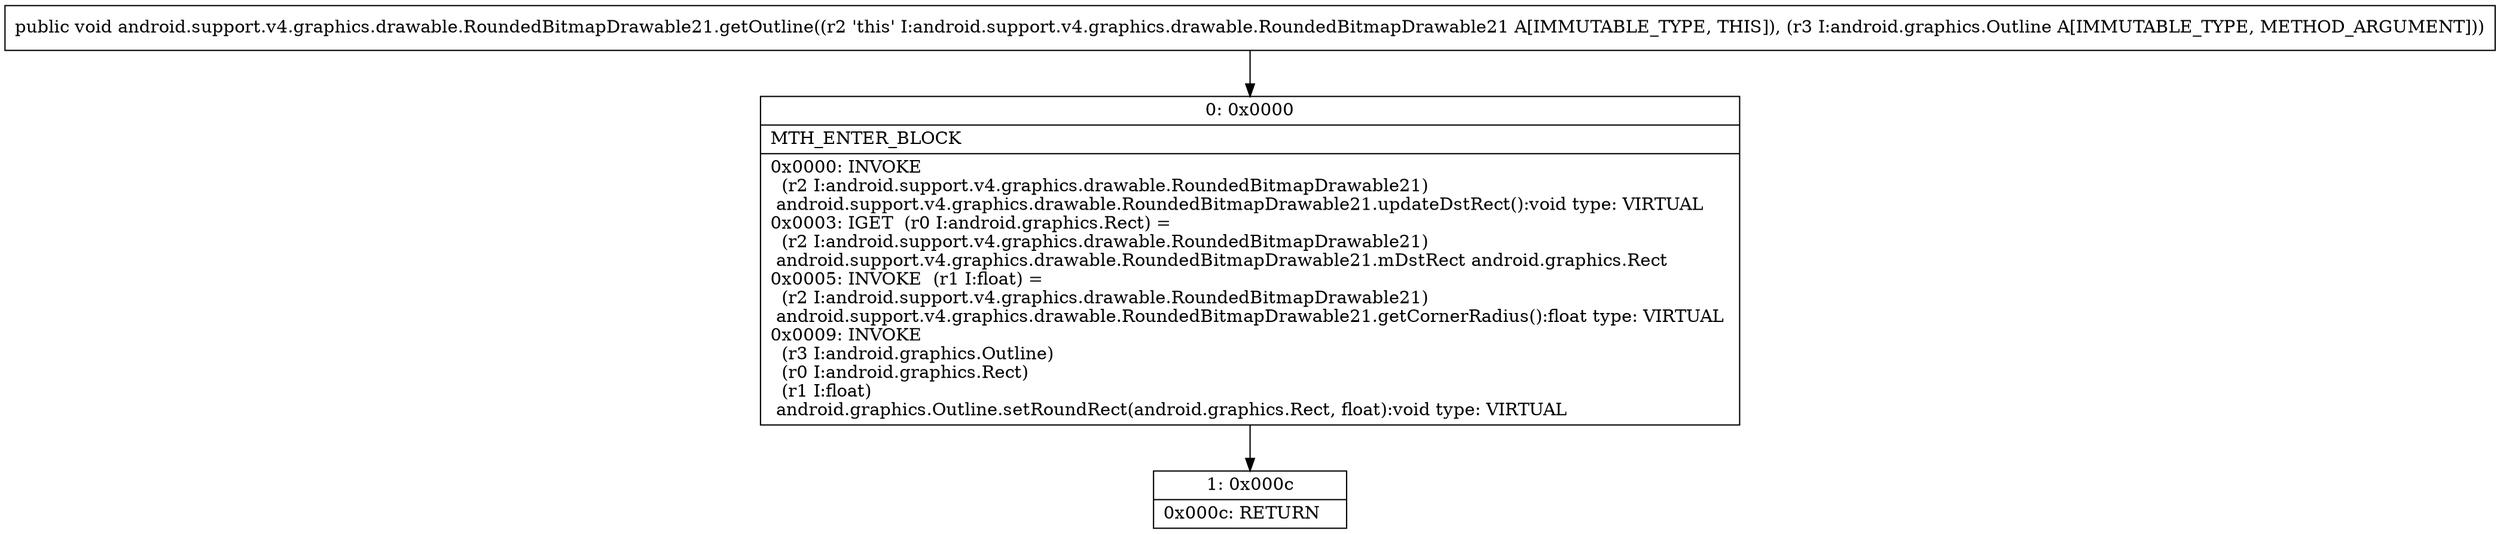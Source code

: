 digraph "CFG forandroid.support.v4.graphics.drawable.RoundedBitmapDrawable21.getOutline(Landroid\/graphics\/Outline;)V" {
Node_0 [shape=record,label="{0\:\ 0x0000|MTH_ENTER_BLOCK\l|0x0000: INVOKE  \l  (r2 I:android.support.v4.graphics.drawable.RoundedBitmapDrawable21)\l android.support.v4.graphics.drawable.RoundedBitmapDrawable21.updateDstRect():void type: VIRTUAL \l0x0003: IGET  (r0 I:android.graphics.Rect) = \l  (r2 I:android.support.v4.graphics.drawable.RoundedBitmapDrawable21)\l android.support.v4.graphics.drawable.RoundedBitmapDrawable21.mDstRect android.graphics.Rect \l0x0005: INVOKE  (r1 I:float) = \l  (r2 I:android.support.v4.graphics.drawable.RoundedBitmapDrawable21)\l android.support.v4.graphics.drawable.RoundedBitmapDrawable21.getCornerRadius():float type: VIRTUAL \l0x0009: INVOKE  \l  (r3 I:android.graphics.Outline)\l  (r0 I:android.graphics.Rect)\l  (r1 I:float)\l android.graphics.Outline.setRoundRect(android.graphics.Rect, float):void type: VIRTUAL \l}"];
Node_1 [shape=record,label="{1\:\ 0x000c|0x000c: RETURN   \l}"];
MethodNode[shape=record,label="{public void android.support.v4.graphics.drawable.RoundedBitmapDrawable21.getOutline((r2 'this' I:android.support.v4.graphics.drawable.RoundedBitmapDrawable21 A[IMMUTABLE_TYPE, THIS]), (r3 I:android.graphics.Outline A[IMMUTABLE_TYPE, METHOD_ARGUMENT])) }"];
MethodNode -> Node_0;
Node_0 -> Node_1;
}

